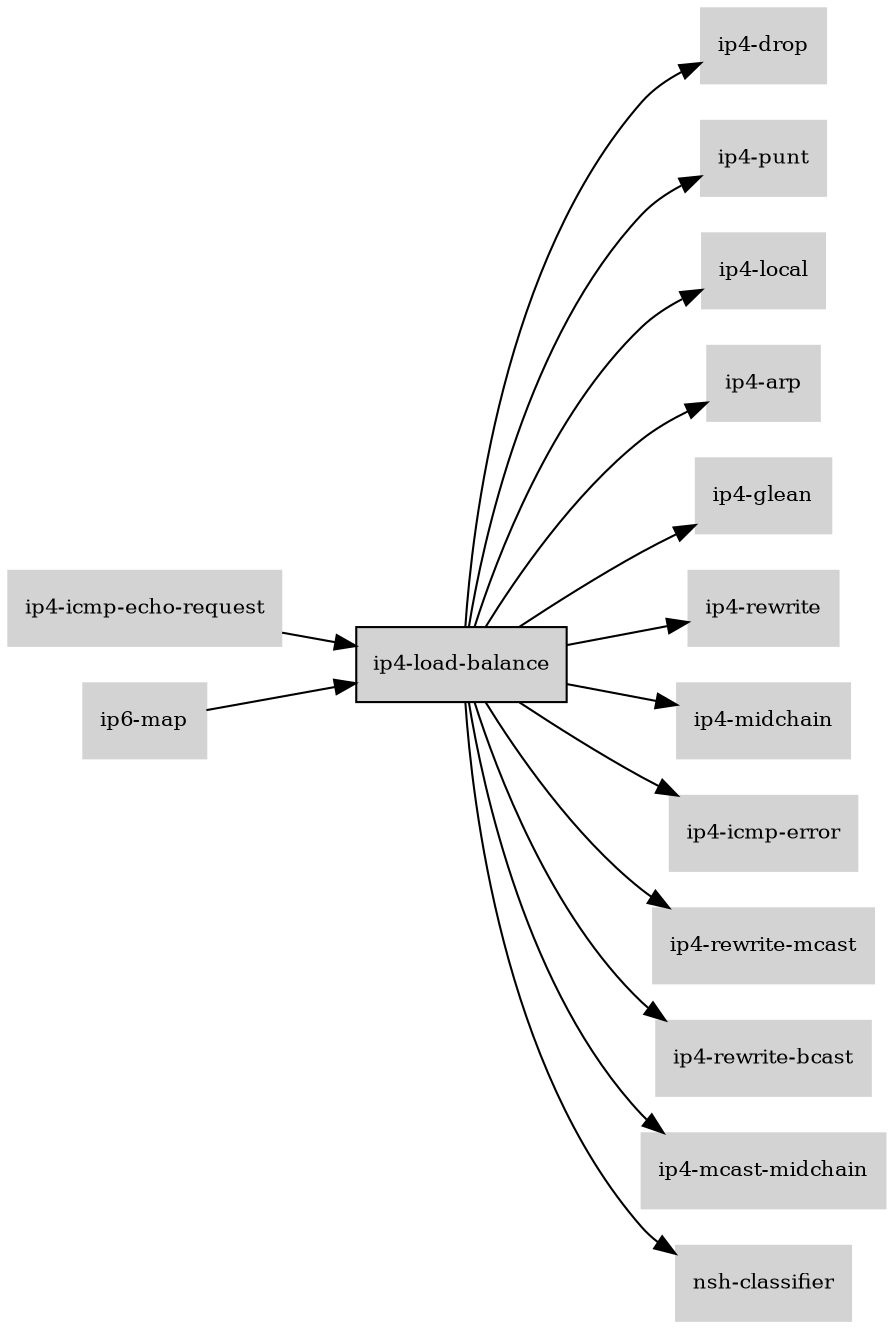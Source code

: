 digraph "ip4_load_balance_subgraph" {
  rankdir=LR;
  node [shape=box, style=filled, fontsize=10, color=lightgray, fontcolor=black, fillcolor=lightgray];
  "ip4-load-balance" [color=black, fontcolor=black, fillcolor=lightgray];
  edge [fontsize=8];
  "ip4-icmp-echo-request" -> "ip4-load-balance";
  "ip4-load-balance" -> "ip4-drop";
  "ip4-load-balance" -> "ip4-punt";
  "ip4-load-balance" -> "ip4-local";
  "ip4-load-balance" -> "ip4-arp";
  "ip4-load-balance" -> "ip4-glean";
  "ip4-load-balance" -> "ip4-rewrite";
  "ip4-load-balance" -> "ip4-midchain";
  "ip4-load-balance" -> "ip4-icmp-error";
  "ip4-load-balance" -> "ip4-rewrite-mcast";
  "ip4-load-balance" -> "ip4-rewrite-bcast";
  "ip4-load-balance" -> "ip4-mcast-midchain";
  "ip4-load-balance" -> "nsh-classifier";
  "ip6-map" -> "ip4-load-balance";
}
